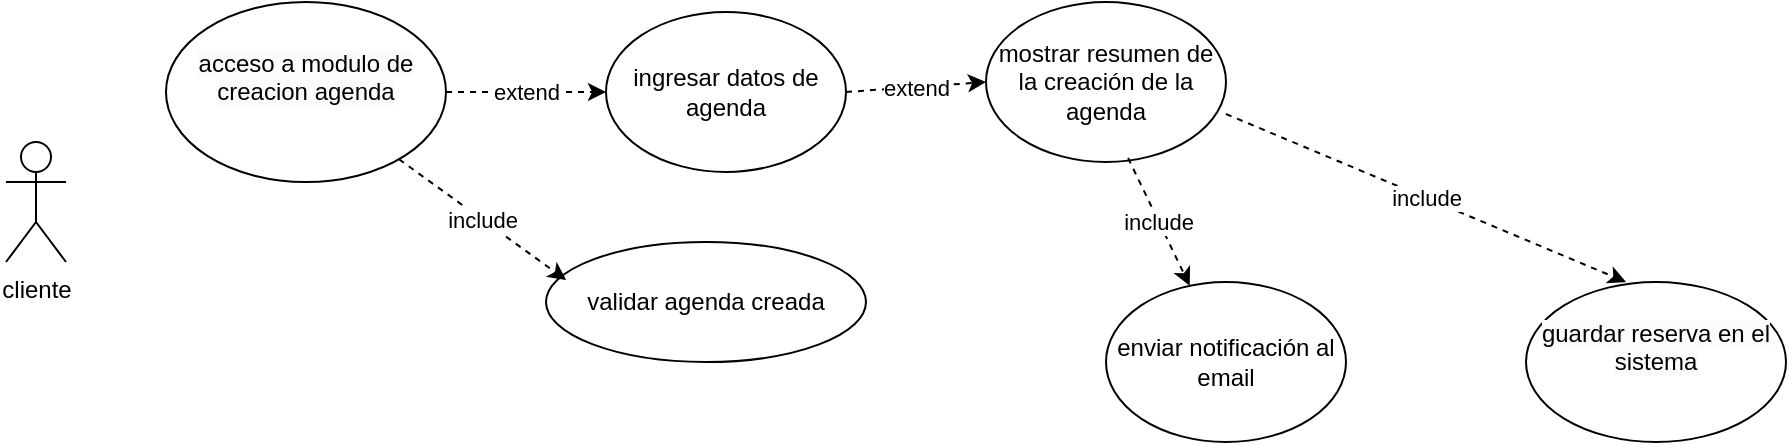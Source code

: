 <mxfile version="24.7.7">
  <diagram name="Página-1" id="i0eWZmUpmiWmabESyE_h">
    <mxGraphModel dx="1434" dy="772" grid="1" gridSize="10" guides="1" tooltips="1" connect="1" arrows="1" fold="1" page="1" pageScale="1" pageWidth="1169" pageHeight="827" math="0" shadow="0">
      <root>
        <mxCell id="0" />
        <mxCell id="1" parent="0" />
        <mxCell id="mDGtLJkJGE_eIqr4GVcM-1" value="cliente" style="shape=umlActor;verticalLabelPosition=bottom;verticalAlign=top;html=1;outlineConnect=0;" parent="1" vertex="1">
          <mxGeometry x="20" y="230" width="30" height="60" as="geometry" />
        </mxCell>
        <mxCell id="mDGtLJkJGE_eIqr4GVcM-2" value="&#xa;&lt;span style=&quot;color: rgb(0, 0, 0); font-family: Helvetica; font-size: 12px; font-style: normal; font-variant-ligatures: normal; font-variant-caps: normal; font-weight: 400; letter-spacing: normal; orphans: 2; text-align: center; text-indent: 0px; text-transform: none; widows: 2; word-spacing: 0px; -webkit-text-stroke-width: 0px; white-space: normal; background-color: rgb(251, 251, 251); text-decoration-thickness: initial; text-decoration-style: initial; text-decoration-color: initial; display: inline !important; float: none;&quot;&gt;acceso a modulo de creacion agenda&lt;/span&gt;&#xa;&#xa;" style="ellipse;whiteSpace=wrap;html=1;" parent="1" vertex="1">
          <mxGeometry x="100" y="160" width="140" height="90" as="geometry" />
        </mxCell>
        <mxCell id="mDGtLJkJGE_eIqr4GVcM-5" value="ingresar datos de agenda" style="ellipse;whiteSpace=wrap;html=1;" parent="1" vertex="1">
          <mxGeometry x="320" y="165" width="120" height="80" as="geometry" />
        </mxCell>
        <mxCell id="mDGtLJkJGE_eIqr4GVcM-6" value="mostrar resumen de la creación de la agenda" style="ellipse;whiteSpace=wrap;html=1;" parent="1" vertex="1">
          <mxGeometry x="510" y="160" width="120" height="80" as="geometry" />
        </mxCell>
        <mxCell id="mDGtLJkJGE_eIqr4GVcM-7" value="validar agenda creada" style="ellipse;whiteSpace=wrap;html=1;" parent="1" vertex="1">
          <mxGeometry x="290" y="280" width="160" height="60" as="geometry" />
        </mxCell>
        <mxCell id="mDGtLJkJGE_eIqr4GVcM-11" value="&#xa;&lt;span style=&quot;color: rgb(0, 0, 0); font-family: Helvetica; font-size: 12px; font-style: normal; font-variant-ligatures: normal; font-variant-caps: normal; font-weight: 400; letter-spacing: normal; orphans: 2; text-align: center; text-indent: 0px; text-transform: none; widows: 2; word-spacing: 0px; -webkit-text-stroke-width: 0px; white-space: normal; background-color: rgb(251, 251, 251); text-decoration-thickness: initial; text-decoration-style: initial; text-decoration-color: initial; display: inline !important; float: none;&quot;&gt;guardar reserva en el sistema&lt;/span&gt;&#xa;&#xa;" style="ellipse;whiteSpace=wrap;html=1;" parent="1" vertex="1">
          <mxGeometry x="780" y="300" width="130" height="80" as="geometry" />
        </mxCell>
        <mxCell id="mDGtLJkJGE_eIqr4GVcM-12" value="enviar notificación al email" style="ellipse;whiteSpace=wrap;html=1;" parent="1" vertex="1">
          <mxGeometry x="570" y="300" width="120" height="80" as="geometry" />
        </mxCell>
        <mxCell id="mDGtLJkJGE_eIqr4GVcM-88" value="extend" style="endArrow=classic;html=1;rounded=0;dashed=1;strokeColor=default;align=center;verticalAlign=middle;fontFamily=Helvetica;fontSize=11;fontColor=default;labelBackgroundColor=default;exitX=1;exitY=0.5;exitDx=0;exitDy=0;" parent="1" source="mDGtLJkJGE_eIqr4GVcM-2" target="mDGtLJkJGE_eIqr4GVcM-5" edge="1">
          <mxGeometry width="50" height="50" relative="1" as="geometry">
            <mxPoint x="480" y="340" as="sourcePoint" />
            <mxPoint x="530" y="290" as="targetPoint" />
          </mxGeometry>
        </mxCell>
        <mxCell id="mDGtLJkJGE_eIqr4GVcM-90" value="extend" style="endArrow=classic;html=1;rounded=0;dashed=1;strokeColor=default;align=center;verticalAlign=middle;fontFamily=Helvetica;fontSize=11;fontColor=default;labelBackgroundColor=default;exitX=1;exitY=0.5;exitDx=0;exitDy=0;entryX=0;entryY=0.5;entryDx=0;entryDy=0;" parent="1" source="mDGtLJkJGE_eIqr4GVcM-5" target="mDGtLJkJGE_eIqr4GVcM-6" edge="1">
          <mxGeometry width="50" height="50" relative="1" as="geometry">
            <mxPoint x="490" y="350" as="sourcePoint" />
            <mxPoint x="540" y="300" as="targetPoint" />
          </mxGeometry>
        </mxCell>
        <mxCell id="mDGtLJkJGE_eIqr4GVcM-95" value="include" style="endArrow=classic;html=1;rounded=0;dashed=1;strokeColor=default;align=center;verticalAlign=middle;fontFamily=Helvetica;fontSize=11;fontColor=default;labelBackgroundColor=default;exitX=0.592;exitY=0.975;exitDx=0;exitDy=0;exitPerimeter=0;" parent="1" source="mDGtLJkJGE_eIqr4GVcM-6" target="mDGtLJkJGE_eIqr4GVcM-12" edge="1">
          <mxGeometry width="50" height="50" relative="1" as="geometry">
            <mxPoint x="470" y="330" as="sourcePoint" />
            <mxPoint x="520" y="280" as="targetPoint" />
          </mxGeometry>
        </mxCell>
        <mxCell id="mDGtLJkJGE_eIqr4GVcM-102" value="include" style="endArrow=classic;html=1;rounded=0;dashed=1;strokeColor=default;align=center;verticalAlign=middle;fontFamily=Helvetica;fontSize=11;fontColor=default;labelBackgroundColor=default;entryX=0.063;entryY=0.317;entryDx=0;entryDy=0;entryPerimeter=0;" parent="1" source="mDGtLJkJGE_eIqr4GVcM-2" target="mDGtLJkJGE_eIqr4GVcM-7" edge="1">
          <mxGeometry width="50" height="50" relative="1" as="geometry">
            <mxPoint x="540" y="400" as="sourcePoint" />
            <mxPoint x="590" y="350" as="targetPoint" />
          </mxGeometry>
        </mxCell>
        <mxCell id="3y1w44urQem3Lcaw_tZ_-1" value="include" style="endArrow=classic;html=1;rounded=0;dashed=1;strokeColor=default;align=center;verticalAlign=middle;fontFamily=Helvetica;fontSize=11;fontColor=default;labelBackgroundColor=default;exitX=0.592;exitY=0.975;exitDx=0;exitDy=0;exitPerimeter=0;entryX=0.385;entryY=0;entryDx=0;entryDy=0;entryPerimeter=0;" edge="1" parent="1" target="mDGtLJkJGE_eIqr4GVcM-11">
          <mxGeometry width="50" height="50" relative="1" as="geometry">
            <mxPoint x="630" y="216" as="sourcePoint" />
            <mxPoint x="661" y="280" as="targetPoint" />
          </mxGeometry>
        </mxCell>
      </root>
    </mxGraphModel>
  </diagram>
</mxfile>
